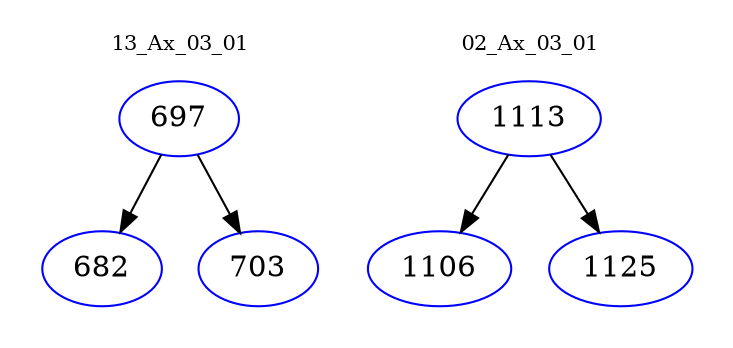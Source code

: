 digraph{
subgraph cluster_0 {
color = white
label = "13_Ax_03_01";
fontsize=10;
T0_697 [label="697", color="blue"]
T0_697 -> T0_682 [color="black"]
T0_682 [label="682", color="blue"]
T0_697 -> T0_703 [color="black"]
T0_703 [label="703", color="blue"]
}
subgraph cluster_1 {
color = white
label = "02_Ax_03_01";
fontsize=10;
T1_1113 [label="1113", color="blue"]
T1_1113 -> T1_1106 [color="black"]
T1_1106 [label="1106", color="blue"]
T1_1113 -> T1_1125 [color="black"]
T1_1125 [label="1125", color="blue"]
}
}
